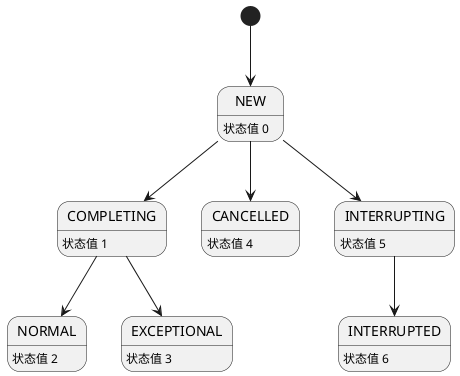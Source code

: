 @startuml

[*] --> NEW
NEW --> COMPLETING
COMPLETING --> NORMAL
COMPLETING --> EXCEPTIONAL

NEW --> CANCELLED
NEW --> INTERRUPTING
INTERRUPTING --> INTERRUPTED

NEW : 状态值 0
COMPLETING : 状态值 1
NORMAL :状态值 2
EXCEPTIONAL : 状态值 3
CANCELLED : 状态值 4
INTERRUPTING : 状态值 5
INTERRUPTED : 状态值 6
@enduml